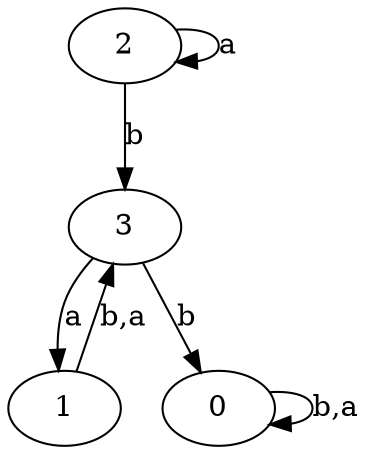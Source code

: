 digraph {
 ranksep=0.5;
 d2tdocpreamble = "\usetikzlibrary{automata}";
 d2tfigpreamble = "\tikzstyle{every state}= [ draw=blue!50,very thick,fill=blue!20]  \tikzstyle{auto}= [fill=white]";
 node [style="state"];
 edge [lblstyle="auto",topath="bend right", len=4  ]
  "0" [label="0",style = "state, initial"];
  "1" [label="1",style = "state, accepting"];
  "2" [label="2",];
  "3" [label="3",];
  "0" -> "0" [label="b,a",topath="loop above"];
  "1" -> "3" [label="b,a"];
  "2" -> "2" [label="a",topath="loop above"];
  "2" -> "3" [label="b"];
  "3" -> "0" [label="b"];
  "3" -> "1" [label="a"];
}